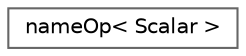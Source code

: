 digraph "Graphical Class Hierarchy"
{
 // LATEX_PDF_SIZE
  bgcolor="transparent";
  edge [fontname=Helvetica,fontsize=10,labelfontname=Helvetica,labelfontsize=10];
  node [fontname=Helvetica,fontsize=10,shape=box,height=0.2,width=0.4];
  rankdir="LR";
  Node0 [id="Node000000",label="nameOp\< Scalar \>",height=0.2,width=0.4,color="grey40", fillcolor="white", style="filled",URL="$structFoam_1_1nameOp_3_01Scalar_01_4.html",tooltip=" "];
}
